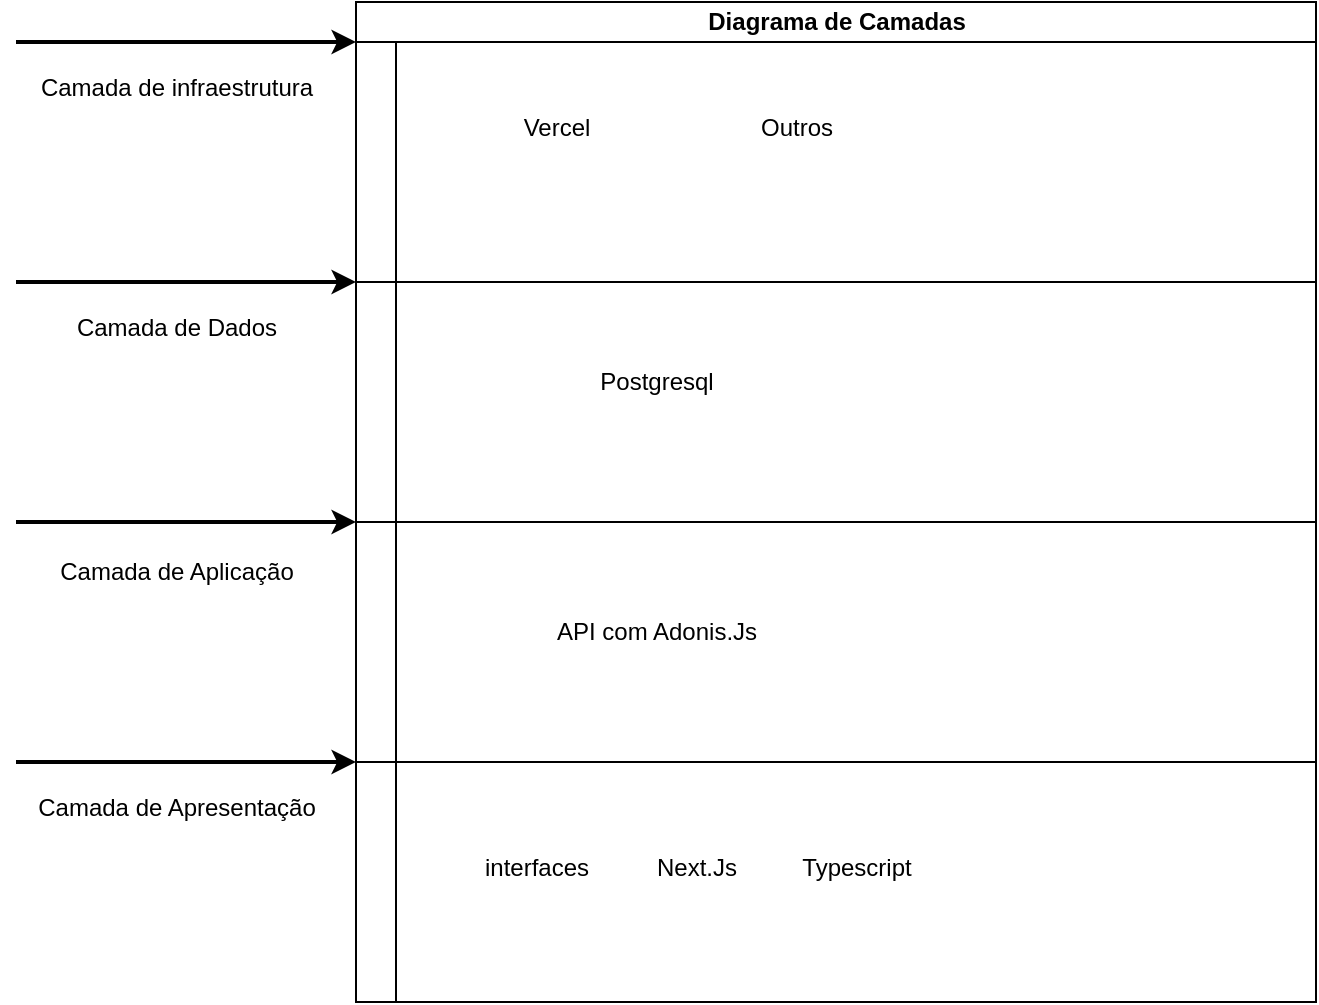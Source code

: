 <mxfile version="28.1.2">
  <diagram name="Página-1" id="M5fS1stSXg24p8Dj0oWb">
    <mxGraphModel dx="983" dy="581" grid="1" gridSize="10" guides="1" tooltips="1" connect="1" arrows="1" fold="1" page="1" pageScale="1" pageWidth="827" pageHeight="1169" math="0" shadow="0">
      <root>
        <mxCell id="0" />
        <mxCell id="1" parent="0" />
        <mxCell id="1rMQg1mikiPFZ4zujfXw-5" value="Diagrama de Camadas" style="swimlane;childLayout=stackLayout;resizeParent=1;resizeParentMax=0;horizontal=1;startSize=20;horizontalStack=0;html=1;" vertex="1" parent="1">
          <mxGeometry x="290" y="240" width="480" height="500" as="geometry" />
        </mxCell>
        <mxCell id="1rMQg1mikiPFZ4zujfXw-6" value="" style="swimlane;startSize=20;horizontal=0;html=1;" vertex="1" parent="1rMQg1mikiPFZ4zujfXw-5">
          <mxGeometry y="20" width="480" height="120" as="geometry">
            <mxRectangle y="20" width="480" height="30" as="alternateBounds" />
          </mxGeometry>
        </mxCell>
        <mxCell id="1rMQg1mikiPFZ4zujfXw-13" value="Outros" style="text;html=1;align=center;verticalAlign=middle;resizable=0;points=[];autosize=1;strokeColor=none;fillColor=none;" vertex="1" parent="1rMQg1mikiPFZ4zujfXw-6">
          <mxGeometry x="190" y="28" width="60" height="30" as="geometry" />
        </mxCell>
        <mxCell id="1rMQg1mikiPFZ4zujfXw-7" value="" style="swimlane;startSize=20;horizontal=0;html=1;" vertex="1" parent="1rMQg1mikiPFZ4zujfXw-5">
          <mxGeometry y="140" width="480" height="120" as="geometry" />
        </mxCell>
        <mxCell id="1rMQg1mikiPFZ4zujfXw-16" value="Postgresql" style="text;html=1;align=center;verticalAlign=middle;resizable=0;points=[];autosize=1;strokeColor=none;fillColor=none;" vertex="1" parent="1rMQg1mikiPFZ4zujfXw-7">
          <mxGeometry x="110" y="35" width="80" height="30" as="geometry" />
        </mxCell>
        <mxCell id="1rMQg1mikiPFZ4zujfXw-8" value="" style="swimlane;startSize=20;horizontal=0;html=1;" vertex="1" parent="1rMQg1mikiPFZ4zujfXw-5">
          <mxGeometry y="260" width="480" height="120" as="geometry" />
        </mxCell>
        <mxCell id="1rMQg1mikiPFZ4zujfXw-19" value="API com Adonis.Js" style="text;html=1;align=center;verticalAlign=middle;resizable=0;points=[];autosize=1;strokeColor=none;fillColor=none;" vertex="1" parent="1rMQg1mikiPFZ4zujfXw-8">
          <mxGeometry x="90" y="40" width="120" height="30" as="geometry" />
        </mxCell>
        <mxCell id="1rMQg1mikiPFZ4zujfXw-20" style="swimlane;startSize=20;horizontal=0;html=1;" vertex="1" parent="1rMQg1mikiPFZ4zujfXw-5">
          <mxGeometry y="380" width="480" height="120" as="geometry" />
        </mxCell>
        <mxCell id="1rMQg1mikiPFZ4zujfXw-23" value="interfaces" style="text;html=1;align=center;verticalAlign=middle;resizable=0;points=[];autosize=1;strokeColor=none;fillColor=none;" vertex="1" parent="1rMQg1mikiPFZ4zujfXw-20">
          <mxGeometry x="50" y="38" width="80" height="30" as="geometry" />
        </mxCell>
        <mxCell id="1rMQg1mikiPFZ4zujfXw-24" value="Next.Js" style="text;html=1;align=center;verticalAlign=middle;resizable=0;points=[];autosize=1;strokeColor=none;fillColor=none;" vertex="1" parent="1rMQg1mikiPFZ4zujfXw-20">
          <mxGeometry x="140" y="38" width="60" height="30" as="geometry" />
        </mxCell>
        <mxCell id="1rMQg1mikiPFZ4zujfXw-27" value="Typescript" style="text;html=1;align=center;verticalAlign=middle;resizable=0;points=[];autosize=1;strokeColor=none;fillColor=none;" vertex="1" parent="1rMQg1mikiPFZ4zujfXw-20">
          <mxGeometry x="210" y="38" width="80" height="30" as="geometry" />
        </mxCell>
        <mxCell id="1rMQg1mikiPFZ4zujfXw-10" value="" style="endArrow=classic;html=1;rounded=0;strokeWidth=2;" edge="1" parent="1">
          <mxGeometry width="50" height="50" relative="1" as="geometry">
            <mxPoint x="120" y="260" as="sourcePoint" />
            <mxPoint x="290" y="260" as="targetPoint" />
          </mxGeometry>
        </mxCell>
        <mxCell id="1rMQg1mikiPFZ4zujfXw-11" value="Camada de infraestrutura" style="text;html=1;align=center;verticalAlign=middle;resizable=0;points=[];autosize=1;strokeColor=none;fillColor=none;" vertex="1" parent="1">
          <mxGeometry x="120" y="268" width="160" height="30" as="geometry" />
        </mxCell>
        <mxCell id="1rMQg1mikiPFZ4zujfXw-12" value="Vercel" style="text;html=1;align=center;verticalAlign=middle;resizable=0;points=[];autosize=1;strokeColor=none;fillColor=none;" vertex="1" parent="1">
          <mxGeometry x="360" y="288" width="60" height="30" as="geometry" />
        </mxCell>
        <mxCell id="1rMQg1mikiPFZ4zujfXw-14" value="" style="endArrow=classic;html=1;rounded=0;strokeWidth=2;" edge="1" parent="1">
          <mxGeometry width="50" height="50" relative="1" as="geometry">
            <mxPoint x="120" y="380" as="sourcePoint" />
            <mxPoint x="290" y="380" as="targetPoint" />
          </mxGeometry>
        </mxCell>
        <mxCell id="1rMQg1mikiPFZ4zujfXw-15" value="Camada de Dados" style="text;html=1;align=center;verticalAlign=middle;resizable=0;points=[];autosize=1;strokeColor=none;fillColor=none;" vertex="1" parent="1">
          <mxGeometry x="140" y="388" width="120" height="30" as="geometry" />
        </mxCell>
        <mxCell id="1rMQg1mikiPFZ4zujfXw-17" value="" style="endArrow=classic;html=1;rounded=0;strokeWidth=2;" edge="1" parent="1">
          <mxGeometry width="50" height="50" relative="1" as="geometry">
            <mxPoint x="120" y="500" as="sourcePoint" />
            <mxPoint x="290" y="500" as="targetPoint" />
          </mxGeometry>
        </mxCell>
        <mxCell id="1rMQg1mikiPFZ4zujfXw-18" value="Camada de Aplicação" style="text;html=1;align=center;verticalAlign=middle;resizable=0;points=[];autosize=1;strokeColor=none;fillColor=none;" vertex="1" parent="1">
          <mxGeometry x="130" y="510" width="140" height="30" as="geometry" />
        </mxCell>
        <mxCell id="1rMQg1mikiPFZ4zujfXw-21" value="" style="endArrow=classic;html=1;rounded=0;strokeWidth=2;" edge="1" parent="1">
          <mxGeometry width="50" height="50" relative="1" as="geometry">
            <mxPoint x="120" y="620" as="sourcePoint" />
            <mxPoint x="290" y="620" as="targetPoint" />
          </mxGeometry>
        </mxCell>
        <mxCell id="1rMQg1mikiPFZ4zujfXw-22" value="Camada de Apresentação" style="text;html=1;align=center;verticalAlign=middle;resizable=0;points=[];autosize=1;strokeColor=none;fillColor=none;" vertex="1" parent="1">
          <mxGeometry x="120" y="628" width="160" height="30" as="geometry" />
        </mxCell>
      </root>
    </mxGraphModel>
  </diagram>
</mxfile>
